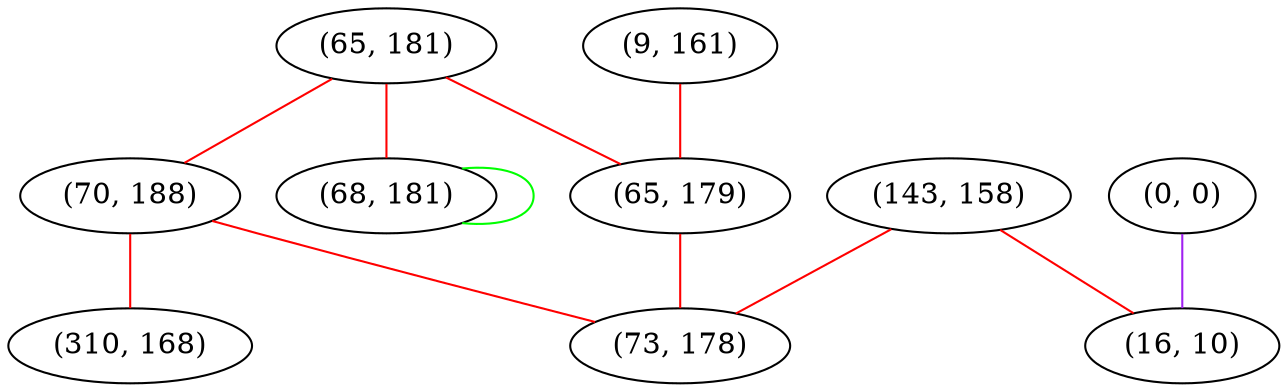 graph "" {
"(65, 181)";
"(0, 0)";
"(9, 161)";
"(70, 188)";
"(143, 158)";
"(68, 181)";
"(65, 179)";
"(310, 168)";
"(73, 178)";
"(16, 10)";
"(65, 181)" -- "(68, 181)"  [color=red, key=0, weight=1];
"(65, 181)" -- "(70, 188)"  [color=red, key=0, weight=1];
"(65, 181)" -- "(65, 179)"  [color=red, key=0, weight=1];
"(0, 0)" -- "(16, 10)"  [color=purple, key=0, weight=4];
"(9, 161)" -- "(65, 179)"  [color=red, key=0, weight=1];
"(70, 188)" -- "(73, 178)"  [color=red, key=0, weight=1];
"(70, 188)" -- "(310, 168)"  [color=red, key=0, weight=1];
"(143, 158)" -- "(73, 178)"  [color=red, key=0, weight=1];
"(143, 158)" -- "(16, 10)"  [color=red, key=0, weight=1];
"(68, 181)" -- "(68, 181)"  [color=green, key=0, weight=2];
"(65, 179)" -- "(73, 178)"  [color=red, key=0, weight=1];
}
